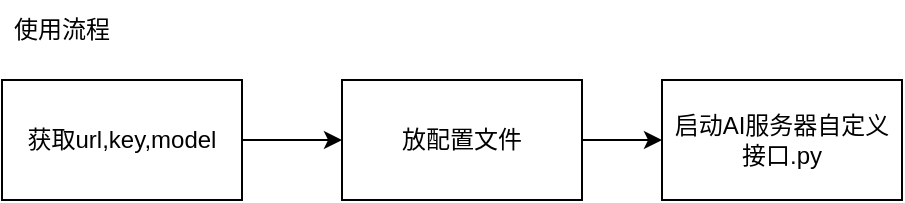 <mxfile version="26.1.0">
  <diagram name="第 1 页" id="E0PM-yl6_ufhHg5yy3cr">
    <mxGraphModel dx="600" dy="298" grid="1" gridSize="10" guides="1" tooltips="1" connect="1" arrows="1" fold="1" page="1" pageScale="1" pageWidth="827" pageHeight="1169" math="0" shadow="0">
      <root>
        <mxCell id="0" />
        <mxCell id="1" parent="0" />
        <mxCell id="JGrEILPJ_6yCm0HMOT1h-3" style="edgeStyle=orthogonalEdgeStyle;rounded=0;orthogonalLoop=1;jettySize=auto;html=1;" edge="1" parent="1" source="JGrEILPJ_6yCm0HMOT1h-1" target="JGrEILPJ_6yCm0HMOT1h-2">
          <mxGeometry relative="1" as="geometry" />
        </mxCell>
        <mxCell id="JGrEILPJ_6yCm0HMOT1h-1" value="获取url,key,model" style="rounded=0;whiteSpace=wrap;html=1;" vertex="1" parent="1">
          <mxGeometry x="20" y="130" width="120" height="60" as="geometry" />
        </mxCell>
        <mxCell id="JGrEILPJ_6yCm0HMOT1h-5" style="edgeStyle=orthogonalEdgeStyle;rounded=0;orthogonalLoop=1;jettySize=auto;html=1;" edge="1" parent="1" source="JGrEILPJ_6yCm0HMOT1h-2" target="JGrEILPJ_6yCm0HMOT1h-4">
          <mxGeometry relative="1" as="geometry" />
        </mxCell>
        <mxCell id="JGrEILPJ_6yCm0HMOT1h-2" value="放配置文件" style="rounded=0;whiteSpace=wrap;html=1;" vertex="1" parent="1">
          <mxGeometry x="190" y="130" width="120" height="60" as="geometry" />
        </mxCell>
        <mxCell id="JGrEILPJ_6yCm0HMOT1h-4" value="启动AI服务器自定义接口.py" style="rounded=0;whiteSpace=wrap;html=1;" vertex="1" parent="1">
          <mxGeometry x="350" y="130" width="120" height="60" as="geometry" />
        </mxCell>
        <mxCell id="JGrEILPJ_6yCm0HMOT1h-6" value="使用流程" style="text;html=1;align=center;verticalAlign=middle;whiteSpace=wrap;rounded=0;" vertex="1" parent="1">
          <mxGeometry x="20" y="90" width="60" height="30" as="geometry" />
        </mxCell>
      </root>
    </mxGraphModel>
  </diagram>
</mxfile>
